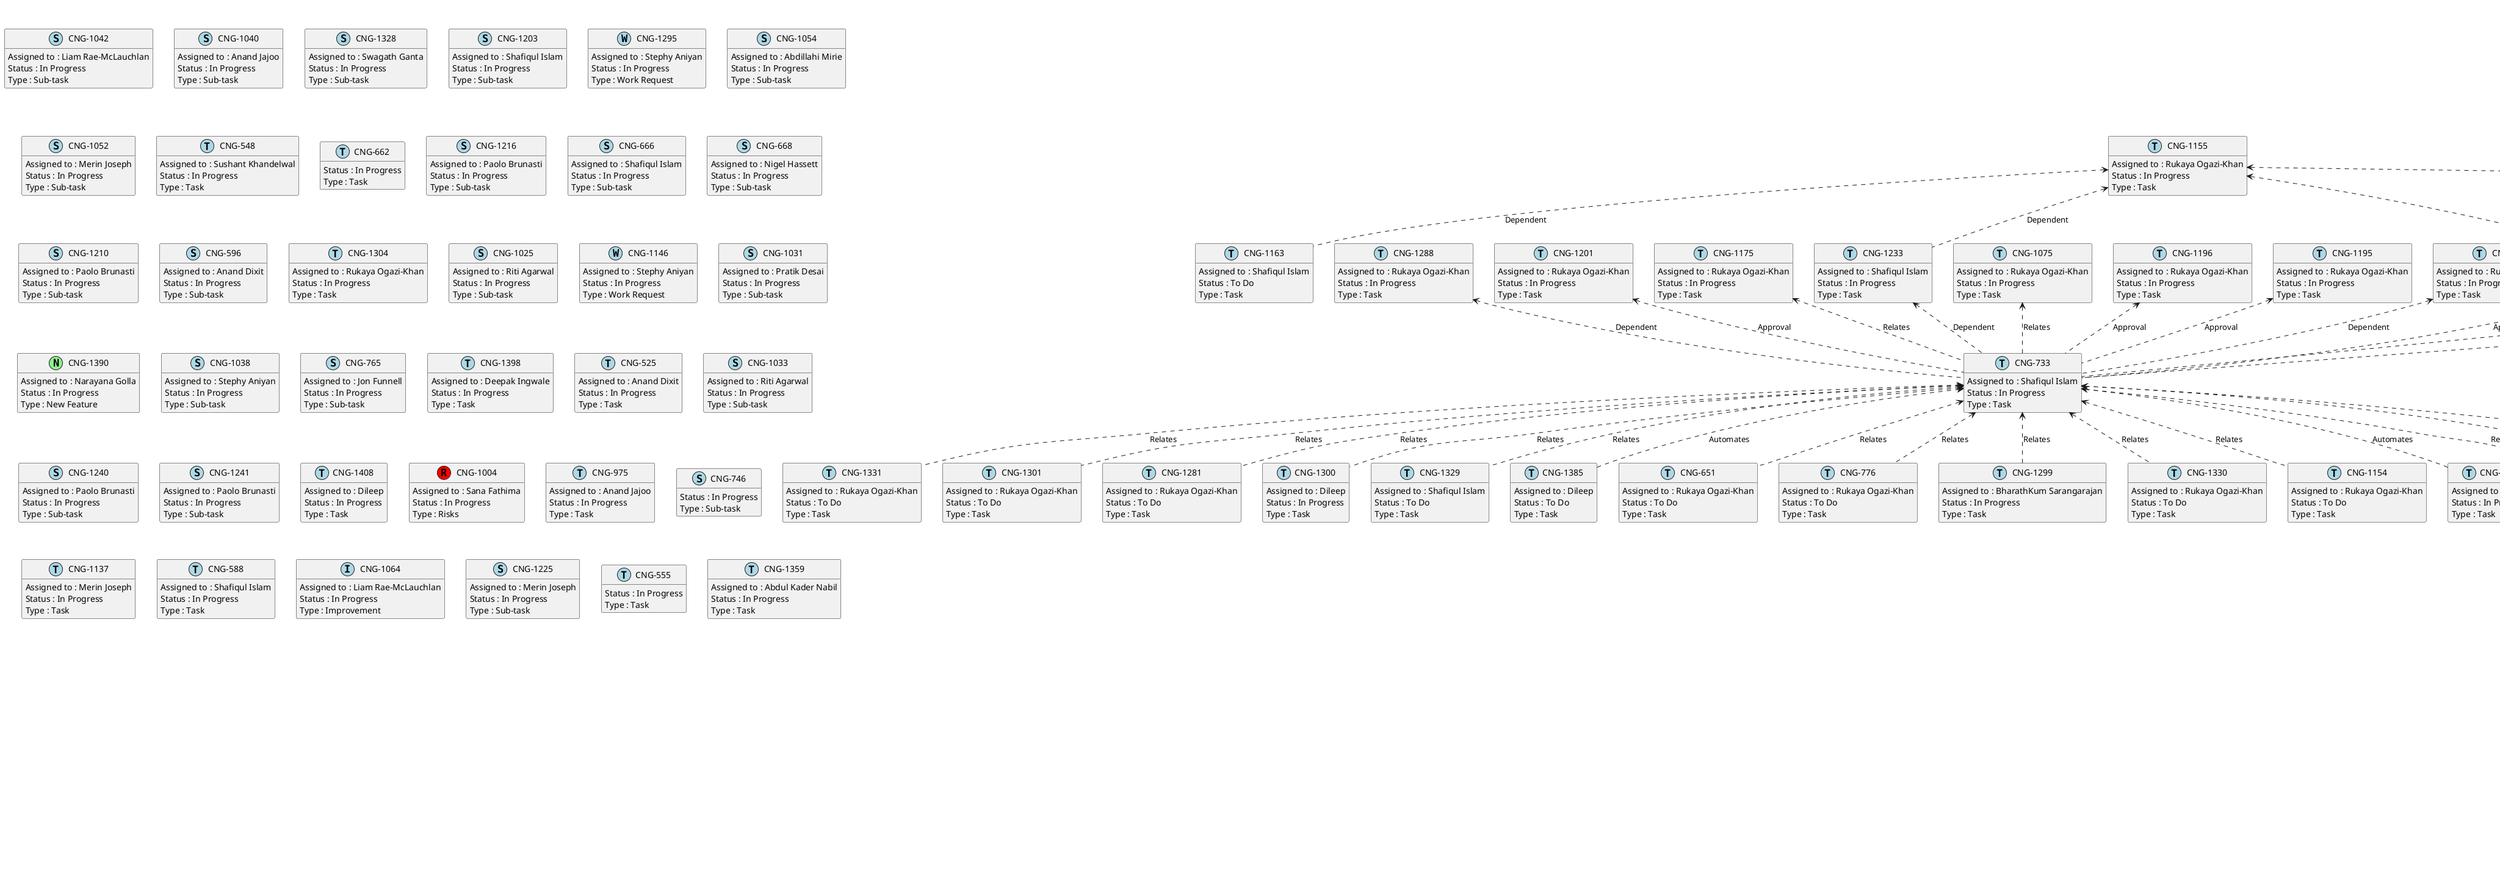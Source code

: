 @startuml
'https://plantuml.com/class-diagram

' GENERATE CLASS DIAGRAM ===========
' Generated at    : Fri Apr 19 14:50:29 CEST 2024

title Jira Tickets for Status In Progress
hide empty members

legend
Jira Ticket Status
----
(In Review (migrated)) : 1
(IN UAT) : 1
(To Do) : 31
(Done) : 42
(Dev Review) : 1
(In Progress) : 106
(Raised) : 4
(Design Review) : 2
----
Jira Ticket Types
----
(Risks) : 2
(Task) : 127
(Improvement) : 2
(Issue) : 1
(Work Request) : 2
(Bug) : 5
(Sub-task) : 47
(Story) : 1
(New Feature) : 1
end legend


' Tickets =======
class "CNG-1042" << (S,lightblue) >> {
  Assigned to : Liam Rae-McLauchlan
  Status : In Progress
  Type : Sub-task
}

class "CNG-1163" << (T,lightblue) >> {
  Assigned to : Shafiqul Islam
  Status : To Do
  Type : Task
}

class "CNG-1285" << (T,lightblue) >> {
  Assigned to : BharathKum Sarangarajan
  Status : In Progress
  Type : Task
}

class "CNG-1040" << (S,lightblue) >> {
  Assigned to : Anand Jajoo
  Status : In Progress
  Type : Sub-task
}

class "CNG-1283" << (T,lightblue) >> {
  Assigned to : Narayana Golla
  Status : In Progress
  Type : Task
}

class "CNG-1281" << (T,lightblue) >> {
  Assigned to : Rukaya Ogazi-Khan
  Status : To Do
  Type : Task
}

class "CNG-814" << (S,lightblue) >> {
  Status : In Progress
  Type : Sub-task
}

class "CNG-1329" << (T,lightblue) >> {
  Assigned to : Shafiqul Islam
  Status : To Do
  Type : Task
}

class "CNG-1328" << (S,lightblue) >> {
  Assigned to : Swagath Ganta
  Status : In Progress
  Type : Sub-task
}

class "CNG-818" << (T,lightblue) >> {
  Assigned to : BharathKum Sarangarajan
  Status : Done
  Type : Task
}

class "CNG-651" << (T,lightblue) >> {
  Assigned to : Rukaya Ogazi-Khan
  Status : To Do
  Type : Task
}

class "CNG-1204" << (T,lightblue) >> {
  Assigned to : Paolo Brunasti
  Status : Done
  Type : Task
}

class "CNG-893" << (T,lightblue) >> {
  Status : To Do
  Type : Task
}

class "CNG-892" << (T,lightblue) >> {
  Status : Done
  Type : Task
}

class "CNG-1205" << (T,lightblue) >> {
  Assigned to : Sivagami S
  Status : Done
  Type : Task
}

class "CNG-1326" << (B,red) >> {
  Status : Raised
  Type : Bug
}

class "CNG-774" << (S,lightblue) >> {
  Assigned to : Shafiqul Islam
  Status : Done
  Type : Sub-task
}

class "CNG-1203" << (S,lightblue) >> {
  Assigned to : Shafiqul Islam
  Status : In Progress
  Type : Sub-task
}

class "CNG-773" << (T,lightblue) >> {
  Assigned to : Merin Joseph
  Status : In Progress
  Type : Task
}

class "CNG-894" << (T,lightblue) >> {
  Assigned to : Liam Rae-McLauchlan
  Status : Done
  Type : Task
}

class "CNG-776" << (T,lightblue) >> {
  Assigned to : Rukaya Ogazi-Khan
  Status : To Do
  Type : Task
}

class "CNG-1288" << (T,lightblue) >> {
  Assigned to : Rukaya Ogazi-Khan
  Status : In Progress
  Type : Task
}

class "CNG-1200" << (T,lightblue) >> {
  Assigned to : Swagath Ganta
  Status : Done
  Type : Task
}

class "CNG-1201" << (T,lightblue) >> {
  Assigned to : Rukaya Ogazi-Khan
  Status : In Progress
  Type : Task
}

class "CNG-533" << (T,lightblue) >> {
  Assigned to : Anand Dixit
  Status : In Progress
  Type : Task
}

class "CNG-1044" << (S,lightblue) >> {
  Assigned to : Sushant Khandelwal
  Status : In Progress
  Type : Sub-task
}

class "CNG-1295" << (W,lightblue) >> {
  Assigned to : Stephy Aniyan
  Status : In Progress
  Type : Work Request
}

class "CNG-1054" << (S,lightblue) >> {
  Assigned to : Abdillahi Mirie
  Status : In Progress
  Type : Sub-task
}

class "CNG-1175" << (T,lightblue) >> {
  Assigned to : Rukaya Ogazi-Khan
  Status : In Progress
  Type : Task
}

class "CNG-1052" << (S,lightblue) >> {
  Assigned to : Merin Joseph
  Status : In Progress
  Type : Sub-task
}

class "CNG-1173" << (S,lightblue) >> {
  Status : To Do
  Type : Sub-task
}

class "CNG-1290" << (T,lightblue) >> {
  Assigned to : Shafiqul Islam
  Status : To Do
  Type : Task
}

class "CNG-824" << (T,lightblue) >> {
  Status : In Progress
  Type : Task
}

class "CNG-428" << (S,lightgreen) >> {
  Assigned to : BharathKum Sarangarajan
  Status : Done
  Type : Story
}

class "CNG-548" << (T,lightblue) >> {
  Assigned to : Sushant Khandelwal
  Status : In Progress
  Type : Task
}

class "CNG-1219" << (T,lightblue) >> {
  Assigned to : Paolo Brunasti
  Status : Done
  Type : Task
}

class "CNG-662" << (T,lightblue) >> {
  Status : In Progress
  Type : Task
}

class "CNG-1216" << (S,lightblue) >> {
  Assigned to : Paolo Brunasti
  Status : In Progress
  Type : Sub-task
}

class "CNG-785" << (T,lightblue) >> {
  Assigned to : BharathKum Sarangarajan
  Status : In Progress
  Type : Task
}

class "CNG-1299" << (T,lightblue) >> {
  Assigned to : BharathKum Sarangarajan
  Status : In Progress
  Type : Task
}

class "CNG-666" << (S,lightblue) >> {
  Assigned to : Shafiqul Islam
  Status : In Progress
  Type : Sub-task
}

class "CNG-1330" << (T,lightblue) >> {
  Assigned to : Rukaya Ogazi-Khan
  Status : To Do
  Type : Task
}

class "CNG-1176" << (T,lightblue) >> {
  Assigned to : Liam Rae-McLauchlan
  Status : Done
  Type : Task
}

class "CNG-668" << (S,lightblue) >> {
  Assigned to : Nigel Hassett
  Status : In Progress
  Type : Sub-task
}

class "CNG-1210" << (S,lightblue) >> {
  Assigned to : Paolo Brunasti
  Status : In Progress
  Type : Sub-task
}

class "CNG-1331" << (T,lightblue) >> {
  Assigned to : Rukaya Ogazi-Khan
  Status : To Do
  Type : Task
}

class "CNG-667" << (S,lightblue) >> {
  Status : In Progress
  Type : Sub-task
}

class "CNG-1260" << (T,lightblue) >> {
  Assigned to : Rukaya Ogazi-Khan
  Status : In Progress
  Type : Task
}

class "CNG-1305" << (T,lightblue) >> {
  Assigned to : Rukaya Ogazi-Khan
  Status : In Progress
  Type : Task
}

class "CNG-596" << (S,lightblue) >> {
  Assigned to : Anand Dixit
  Status : In Progress
  Type : Sub-task
}

class "CNG-1304" << (T,lightblue) >> {
  Assigned to : Rukaya Ogazi-Khan
  Status : In Progress
  Type : Task
}

class "CNG-1301" << (T,lightblue) >> {
  Assigned to : Rukaya Ogazi-Khan
  Status : To Do
  Type : Task
}

class "CNG-873" << (T,lightblue) >> {
  Assigned to : Paolo Brunasti
  Status : In Progress
  Type : Task
}

class "CNG-993" << (R,red) >> {
  Assigned to : Sana Fathima
  Status : To Do
  Type : Risks
}

class "CNG-630" << (T,lightblue) >> {
  Assigned to : Shafiqul Islam
  Status : Done
  Type : Task
}

class "CNG-1300" << (T,lightblue) >> {
  Assigned to : Dileep
  Status : In Progress
  Type : Task
}

class "CNG-1025" << (S,lightblue) >> {
  Assigned to : Riti Agarwal
  Status : In Progress
  Type : Sub-task
}

class "CNG-874" << (T,lightblue) >> {
  Assigned to : Abdul Kader Nabil
  Status : In Progress
  Type : Task
}

class "CNG-1146" << (W,lightblue) >> {
  Assigned to : Stephy Aniyan
  Status : In Progress
  Type : Work Request
}

class "CNG-599" << (T,lightblue) >> {
  Assigned to : Abinaya Arumugasamy
  Status : Done
  Type : Task
}

class "CNG-1385" << (T,lightblue) >> {
  Assigned to : Dileep
  Status : To Do
  Type : Task
}

class "CNG-635" << (T,lightblue) >> {
  Assigned to : Liam Rae-McLauchlan
  Status : Done
  Type : Task
}

class "CNG-1023" << (T,lightblue) >> {
  Assigned to : Riti Agarwal
  Status : In Progress
  Type : Task
}

class "CNG-1031" << (S,lightblue) >> {
  Assigned to : Pratik Desai
  Status : In Progress
  Type : Sub-task
}

class "CNG-1273" << (T,lightblue) >> {
  Assigned to : Rukaya Ogazi-Khan
  Status : Design Review
  Type : Task
}

class "CNG-1274" << (T,lightblue) >> {
  Assigned to : Rukaya Ogazi-Khan
  Status : To Do
  Type : Task
}

class "CNG-1271" << (T,lightblue) >> {
  Assigned to : BharathKum Sarangarajan
  Status : To Do
  Type : Task
}

class "CNG-1272" << (T,lightblue) >> {
  Assigned to : BharathKum Sarangarajan
  Status : In Progress
  Type : Task
}

class "CNG-1151" << (T,lightblue) >> {
  Assigned to : BharathKum Sarangarajan
  Status : In Progress
  Type : Task
}

class "CNG-1030" << (S,lightblue) >> {
  Assigned to : Pratik Desai
  Status : In Review (migrated)
  Type : Sub-task
}

class "CNG-1390" << (N,lightgreen) >> {
  Assigned to : Narayana Golla
  Status : In Progress
  Type : New Feature
}

class "CNG-494" << (B,red) >> {
  Assigned to : Sulafa Malik
  Status : IN UAT
  Type : Bug
}

class "CNG-926" << (T,lightblue) >> {
  Status : Done
  Type : Task
}

class "CNG-807" << (T,lightblue) >> {
  Assigned to : Amreen Fathima
  Status : In Progress
  Type : Task
}

class "CNG-1039" << (S,lightblue) >> {
  Assigned to : Stephy Aniyan
  Status : In Progress
  Type : Sub-task
}

class "CNG-760" << (T,lightblue) >> {
  Assigned to : Shafiqul Islam
  Status : In Progress
  Type : Task
}

class "CNG-1315" << (T,lightblue) >> {
  Assigned to : BharathKum Sarangarajan
  Status : To Do
  Type : Task
}

class "CNG-1038" << (S,lightblue) >> {
  Assigned to : Stephy Aniyan
  Status : In Progress
  Type : Sub-task
}

class "CNG-1159" << (S,lightblue) >> {
  Status : In Progress
  Type : Sub-task
}

class "CNG-765" << (S,lightblue) >> {
  Assigned to : Jon Funnell
  Status : In Progress
  Type : Sub-task
}

class "CNG-1035" << (B,red) >> {
  Status : Raised
  Type : Bug
}

class "CNG-1398" << (T,lightblue) >> {
  Assigned to : Deepak Ingwale
  Status : In Progress
  Type : Task
}

class "CNG-525" << (T,lightblue) >> {
  Assigned to : Anand Dixit
  Status : In Progress
  Type : Task
}

class "CNG-1154" << (T,lightblue) >> {
  Assigned to : Rukaya Ogazi-Khan
  Status : To Do
  Type : Task
}

class "CNG-1275" << (T,lightblue) >> {
  Assigned to : Rukaya Ogazi-Khan
  Status : In Progress
  Type : Task
}

class "CNG-1033" << (S,lightblue) >> {
  Assigned to : Riti Agarwal
  Status : In Progress
  Type : Sub-task
}

class "CNG-767" << (S,lightblue) >> {
  Assigned to : Shafiqul Islam
  Status : Done
  Type : Sub-task
}

class "CNG-645" << (T,lightblue) >> {
  Assigned to : Jayanth Vignesh
  Status : In Progress
  Type : Task
}

class "CNG-1155" << (T,lightblue) >> {
  Assigned to : Rukaya Ogazi-Khan
  Status : In Progress
  Type : Task
}

class "CNG-1240" << (S,lightblue) >> {
  Assigned to : Paolo Brunasti
  Status : In Progress
  Type : Sub-task
}

class "CNG-1361" << (T,lightblue) >> {
  Status : In Progress
  Type : Task
}

class "CNG-1241" << (S,lightblue) >> {
  Assigned to : Paolo Brunasti
  Status : In Progress
  Type : Sub-task
}

class "CNG-1360" << (T,lightblue) >> {
  Assigned to : Dileep
  Status : In Progress
  Type : Task
}

class "CNG-581" << (S,lightblue) >> {
  Assigned to : Abdul Kader Nabil
  Status : Done
  Type : Sub-task
}

class "CNG-1408" << (T,lightblue) >> {
  Assigned to : Dileep
  Status : In Progress
  Type : Task
}

class "CNG-619" << (T,lightblue) >> {
  Assigned to : Abdul Kader Nabil
  Status : Done
  Type : Task
}

class "CNG-1008" << (T,lightblue) >> {
  Status : To Do
  Type : Task
}

class "CNG-1006" << (T,lightblue) >> {
  Assigned to : Liam Rae-McLauchlan
  Status : Done
  Type : Task
}

class "CNG-1369" << (T,lightblue) >> {
  Assigned to : Deepak Ingwale
  Status : In Progress
  Type : Task
}

class "CNG-1007" << (T,lightblue) >> {
  Status : To Do
  Type : Task
}

class "CNG-1004" << (R,red) >> {
  Assigned to : Sana Fathima
  Status : In Progress
  Type : Risks
}

class "CNG-697" << (T,lightblue) >> {
  Assigned to : Shafiqul Islam
  Status : In Progress
  Type : Task
}

class "CNG-696" << (T,lightblue) >> {
  Assigned to : Shafiqul Islam
  Status : In Progress
  Type : Task
}

class "CNG-732" << (S,lightblue) >> {
  Assigned to : Anand Dixit
  Status : In Progress
  Type : Sub-task
}

class "CNG-699" << (T,lightblue) >> {
  Assigned to : Shafiqul Islam
  Status : Done
  Type : Task
}

class "CNG-852" << (B,red) >> {
  Assigned to : Merin Joseph
  Status : Raised
  Type : Bug
}

class "CNG-1366" << (T,lightblue) >> {
  Assigned to : Deepak Ingwale
  Status : In Progress
  Type : Task
}

class "CNG-1363" << (T,lightblue) >> {
  Status : To Do
  Type : Task
}

class "CNG-733" << (T,lightblue) >> {
  Assigned to : Shafiqul Islam
  Status : In Progress
  Type : Task
}

class "CNG-975" << (T,lightblue) >> {
  Assigned to : Anand Jajoo
  Status : In Progress
  Type : Task
}

class "CNG-1372" << (T,lightblue) >> {
  Assigned to : Narayana Golla
  Status : In Progress
  Type : Task
}

class "CNG-1131" << (T,lightblue) >> {
  Assigned to : BharathKum Sarangarajan
  Status : Done
  Type : Task
}

class "CNG-1252" << (T,lightblue) >> {
  Assigned to : Deepak Ingwale
  Status : In Progress
  Type : Task
}

class "CNG-590" << (S,lightblue) >> {
  Assigned to : Shafiqul Islam
  Status : To Do
  Type : Sub-task
}

class "CNG-1094" << (T,lightblue) >> {
  Assigned to : BharathKum Sarangarajan
  Status : Done
  Type : Task
}

class "CNG-908" << (T,lightblue) >> {
  Assigned to : BharathKum Sarangarajan
  Status : In Progress
  Type : Task
}

class "CNG-901" << (T,lightblue) >> {
  Status : Done
  Type : Task
}

class "CNG-746" << (S,lightblue) >> {
  Status : In Progress
  Type : Sub-task
}

class "CNG-903" << (T,lightblue) >> {
  Status : Done
  Type : Task
}

class "CNG-506" << (T,lightblue) >> {
  Status : To Do
  Type : Task
}

class "CNG-902" << (T,lightblue) >> {
  Assigned to : Rukaya Ogazi-Khan
  Status : To Do
  Type : Task
}

class "CNG-1019" << (T,lightblue) >> {
  Status : Done
  Type : Task
}

class "CNG-1139" << (T,lightblue) >> {
  Assigned to : Amreen Fathima
  Status : In Progress
  Type : Task
}

class "CNG-1015" << (T,lightblue) >> {
  Assigned to : Sushant Khandelwal
  Status : In Progress
  Type : Task
}

class "CNG-1379" << (T,lightblue) >> {
  Assigned to : Merin Joseph
  Status : In Progress
  Type : Task
}

class "CNG-740" << (T,lightblue) >> {
  Assigned to : Shafiqul Islam
  Status : To Do
  Type : Task
}

class "CNG-1137" << (T,lightblue) >> {
  Assigned to : Merin Joseph
  Status : In Progress
  Type : Task
}

class "CNG-589" << (S,lightblue) >> {
  Assigned to : Shafiqul Islam
  Status : In Progress
  Type : Sub-task
}

class "CNG-985" << (T,lightblue) >> {
  Assigned to : Liam Rae-McLauchlan
  Status : Done
  Type : Task
}

class "CNG-622" << (T,lightblue) >> {
  Assigned to : Anand Dixit
  Status : Done
  Type : Task
}

class "CNG-1410" << (T,lightblue) >> {
  Assigned to : Deepak Ingwale
  Status : In Progress
  Type : Task
}

class "CNG-588" << (T,lightblue) >> {
  Assigned to : Shafiqul Islam
  Status : In Progress
  Type : Task
}

class "CNG-1256" << (T,lightblue) >> {
  Assigned to : Rukaya Ogazi-Khan
  Status : In Progress
  Type : Task
}

class "CNG-1253" << (T,lightblue) >> {
  Status : In Progress
  Type : Task
}

class "CNG-1254" << (T,lightblue) >> {
  Assigned to : Dileep
  Status : In Progress
  Type : Task
}

class "CNG-1064" << (I,lightblue) >> {
  Assigned to : Liam Rae-McLauchlan
  Status : In Progress
  Type : Improvement
}

class "CNG-1185" << (T,lightblue) >> {
  Assigned to : Rukaya Ogazi-Khan
  Status : To Do
  Type : Task
}

class "CNG-1186" << (T,lightblue) >> {
  Assigned to : Shafiqul Islam
  Status : In Progress
  Type : Task
}

class "CNG-1184" << (T,lightblue) >> {
  Assigned to : Rukaya Ogazi-Khan
  Status : In Progress
  Type : Task
}

class "CNG-1060" << (T,lightblue) >> {
  Assigned to : Rukaya Ogazi-Khan
  Status : To Do
  Type : Task
}

class "CNG-1181" << (T,lightblue) >> {
  Assigned to : Dileep
  Status : Done
  Type : Task
}

class "CNG-680" << (S,lightblue) >> {
  Status : In Progress
  Type : Sub-task
}

class "CNG-1061" << (I,lightblue) >> {
  Assigned to : Liam Rae-McLauchlan
  Status : Done
  Type : Improvement
}

class "CNG-681" << (S,lightblue) >> {
  Assigned to : Sulafa Malik
  Status : In Progress
  Type : Sub-task
}

class "CNG-1180" << (T,lightblue) >> {
  Assigned to : Rukaya Ogazi-Khan
  Status : In Progress
  Type : Task
}

class "CNG-834" << (B,red) >> {
  Status : Raised
  Type : Bug
}

class "CNG-716" << (T,lightblue) >> {
  Assigned to : Shafiqul Islam
  Status : Done
  Type : Task
}

class "CNG-717" << (S,lightblue) >> {
  Assigned to : Shafiqul Islam
  Status : Done
  Type : Sub-task
}

class "CNG-959" << (T,lightblue) >> {
  Status : Done
  Type : Task
}

class "CNG-1107" << (T,lightblue) >> {
  Assigned to : Paolo Brunasti
  Status : Design Review
  Type : Task
}

class "CNG-1229" << (I,orange) >> {
  Assigned to : Dileep
  Status : In Progress
  Type : Issue
}

class "CNG-1227" << (S,lightblue) >> {
  Assigned to : Rukaya Ogazi-Khan
  Status : Done
  Type : Sub-task
}

class "CNG-795" << (T,lightblue) >> {
  Assigned to : Shafiqul Islam
  Status : In Progress
  Type : Task
}

class "CNG-1225" << (S,lightblue) >> {
  Assigned to : Merin Joseph
  Status : In Progress
  Type : Sub-task
}

class "CNG-1068" << (T,lightblue) >> {
  Assigned to : Liam Rae-McLauchlan
  Status : Done
  Type : Task
}

class "CNG-710" << (S,lightblue) >> {
  Assigned to : Shafiqul Islam
  Status : To Do
  Type : Sub-task
}

class "CNG-556" << (S,lightblue) >> {
  Assigned to : Shafiqul Islam
  Status : Dev Review
  Type : Sub-task
}

class "CNG-555" << (T,lightblue) >> {
  Status : In Progress
  Type : Task
}

class "CNG-1069" << (T,lightblue) >> {
  Assigned to : Liam Rae-McLauchlan
  Status : Done
  Type : Task
}

class "CNG-558" << (S,lightblue) >> {
  Status : To Do
  Type : Sub-task
}

class "CNG-833" << (T,lightblue) >> {
  Assigned to : Shafiqul Islam
  Status : Done
  Type : Task
}

class "CNG-679" << (S,lightblue) >> {
  Status : In Progress
  Type : Sub-task
}

class "CNG-557" << (S,lightblue) >> {
  Assigned to : Shafiqul Islam
  Status : In Progress
  Type : Sub-task
}

class "CNG-1067" << (T,lightblue) >> {
  Assigned to : Liam Rae-McLauchlan
  Status : Done
  Type : Task
}

class "CNG-1075" << (T,lightblue) >> {
  Assigned to : Rukaya Ogazi-Khan
  Status : In Progress
  Type : Task
}

class "CNG-1196" << (T,lightblue) >> {
  Assigned to : Rukaya Ogazi-Khan
  Status : In Progress
  Type : Task
}

class "CNG-1230" << (T,lightblue) >> {
  Assigned to : Shafiqul Islam
  Status : In Progress
  Type : Task
}

class "CNG-1197" << (T,lightblue) >> {
  Assigned to : Sulafa Malik
  Status : Done
  Type : Task
}

class "CNG-1195" << (T,lightblue) >> {
  Assigned to : Rukaya Ogazi-Khan
  Status : In Progress
  Type : Task
}

class "CNG-1071" << (T,lightblue) >> {
  Assigned to : Liam Rae-McLauchlan
  Status : Done
  Type : Task
}

class "CNG-1072" << (T,lightblue) >> {
  Assigned to : Liam Rae-McLauchlan
  Status : Done
  Type : Task
}

class "CNG-1190" << (T,lightblue) >> {
  Assigned to : Shafiqul Islam
  Status : To Do
  Type : Task
}

class "CNG-1070" << (T,lightblue) >> {
  Assigned to : Liam Rae-McLauchlan
  Status : Done
  Type : Task
}

class "CNG-725" << (S,lightblue) >> {
  Assigned to : Merin Joseph
  Status : In Progress
  Type : Sub-task
}

class "CNG-724" << (S,lightblue) >> {
  Status : In Progress
  Type : Sub-task
}

class "CNG-603" << (T,lightblue) >> {
  Assigned to : Abdul Kader Nabil
  Status : Done
  Type : Task
}

class "CNG-727" << (S,lightblue) >> {
  Status : In Progress
  Type : Sub-task
}

class "CNG-1237" << (T,lightblue) >> {
  Assigned to : Rukaya Ogazi-Khan
  Status : In Progress
  Type : Task
}

class "CNG-562" << (T,lightblue) >> {
  Assigned to : Sushant Khandelwal
  Status : Done
  Type : Task
}

class "CNG-1359" << (T,lightblue) >> {
  Assigned to : Abdul Kader Nabil
  Status : In Progress
  Type : Task
}

class "CNG-961" << (S,lightblue) >> {
  Assigned to : Anand Jajoo
  Status : In Progress
  Type : Sub-task
}

class "CNG-1235" << (T,lightblue) >> {
  Assigned to : Paolo Brunasti
  Status : In Progress
  Type : Task
}

class "CNG-1236" << (T,lightblue) >> {
  Status : In Progress
  Type : Task
}

class "CNG-688" << (S,lightblue) >> {
  Status : To Do
  Type : Sub-task
}

class "CNG-1233" << (T,lightblue) >> {
  Assigned to : Shafiqul Islam
  Status : In Progress
  Type : Task
}

class "CNG-1234" << (T,lightblue) >> {
  Assigned to : Nigel Hassett
  Status : To Do
  Type : Task
}

class "CNG-1231" << (T,lightblue) >> {
  Assigned to : BharathKum Sarangarajan
  Status : In Progress
  Type : Task
}

class "CNG-1198" << (T,lightblue) >> {
  Assigned to : Rukaya Ogazi-Khan
  Status : In Progress
  Type : Task
}



' Links =======
"CNG-773" <.. "CNG-717" : Dependent
"CNG-773" <.. "CNG-716" : Dependent
"CNG-1201" <.. "CNG-733" : Approval
"CNG-533" <.. "CNG-732" : Dependent
"CNG-533" <.. "CNG-688" : Relates
"CNG-785" <.. "CNG-814" : Dependent
"CNG-760" <.. "CNG-1008" : Dependent
"CNG-589" <.. "CNG-1363" : Relates
"CNG-795" <.. "CNG-892" : Relates
"CNG-557" <.. "CNG-558" : Dependent
"CNG-733" <.. "CNG-1360" : Automates
"CNG-733" <.. "CNG-1385" : Automates
"CNG-733" <.. "CNG-1410" : Automates
"CNG-733" <.. "CNG-776" : Relates
"CNG-733" <.. "CNG-1060" : Relates
"CNG-733" <.. "CNG-1154" : Relates
"CNG-733" <.. "CNG-651" : Relates
"CNG-733" <.. "CNG-506" : Relates
"CNG-733" <.. "CNG-1281" : Relates
"CNG-733" <.. "CNG-1299" : Relates
"CNG-733" <.. "CNG-1300" : Relates
"CNG-733" <.. "CNG-1301" : Relates
"CNG-733" <.. "CNG-1330" : Relates
"CNG-733" <.. "CNG-1331" : Relates
"CNG-733" <.. "CNG-1329" : Relates
"CNG-725" <.. "CNG-727" : Dependent
"CNG-724" <.. "CNG-993" : Automates
"CNG-727" <.. "CNG-760" : Dependent
"CNG-961" <.. "CNG-1060" : Approval
"CNG-1075" <.. "CNG-733" : Relates
"CNG-1285" <.. "CNG-1290" : Dependent
"CNG-1283" <.. "CNG-1205" : End To Start
"CNG-1288" <.. "CNG-733" : Dependent
"CNG-1044" <.. "CNG-557" : Dependent
"CNG-1260" <.. "CNG-1254" : Dependent
"CNG-1023" <.. "CNG-1131" : Approval
"CNG-1023" <.. "CNG-1094" : Relates
"CNG-1272" <.. "CNG-1205" : Dependent
"CNG-1252" <.. "CNG-1274" : Cloners
"CNG-1015" <.. "CNG-814" : Relates
"CNG-1256" <.. "CNG-1254" : Dependent
"CNG-1253" <.. "CNG-733" : Dependent
"CNG-1254" <.. "CNG-1253" : Dependent
"CNG-1254" <.. "CNG-1271" : Dependent
"CNG-1230" <.. "CNG-1204" : Dependent
"CNG-1237" <.. "CNG-733" : Dependent
"CNG-1235" <.. "CNG-873" : Relates
"CNG-1235" <.. "CNG-1185" : Relates
"CNG-1236" <.. "CNG-733" : Relates
"CNG-1236" <.. "CNG-1181" : Relates
"CNG-1236" <.. "CNG-1176" : Relates
"CNG-1236" <.. "CNG-833" : Relates
"CNG-1236" <.. "CNG-699" : Relates
"CNG-1236" <.. "CNG-985" : Relates
"CNG-1236" <.. "CNG-774" : Relates
"CNG-1236" <.. "CNG-894" : Relates
"CNG-1236" <.. "CNG-903" : Relates
"CNG-1236" <.. "CNG-635" : Relates
"CNG-1236" <.. "CNG-901" : Relates
"CNG-1236" <.. "CNG-1006" : Relates
"CNG-1236" <.. "CNG-1072" : Relates
"CNG-1236" <.. "CNG-1071" : Relates
"CNG-1236" <.. "CNG-1070" : Relates
"CNG-1236" <.. "CNG-1069" : Relates
"CNG-1236" <.. "CNG-1068" : Relates
"CNG-1236" <.. "CNG-1067" : Relates
"CNG-1236" <.. "CNG-767" : Relates
"CNG-1236" <.. "CNG-1061" : Relates
"CNG-1236" <.. "CNG-1200" : Relates
"CNG-1236" <.. "CNG-1227" : Relates
"CNG-1236" <.. "CNG-1219" : Relates
"CNG-1236" <.. "CNG-562" : Relates
"CNG-1233" <.. "CNG-733" : Dependent
"CNG-1231" <.. "CNG-1290" : Dependent
"CNG-667" <.. "CNG-1007" : Relates
"CNG-873" <.. "CNG-1107" : Relates
"CNG-873" <.. "CNG-1204" : Relates
"CNG-873" <.. "CNG-961" : Relates
"CNG-873" <.. "CNG-710" : Relates
"CNG-873" <.. "CNG-1230" : Relates
"CNG-873" <.. "CNG-557" : Relates
"CNG-873" <.. "CNG-1273" : Relates
"CNG-873" <.. "CNG-1274" : Relates
"CNG-873" <.. "CNG-1275" : Relates
"CNG-873" <.. "CNG-1305" : Relates
"CNG-873" <.. "CNG-1315" : Relates
"CNG-873" <.. "CNG-1229" : Relates
"CNG-873" <.. "CNG-1379" : Relates
"CNG-874" <.. "CNG-926" : Dependent
"CNG-645" <.. "CNG-818" : Dependent
"CNG-696" <.. "CNG-697" : Relates
"CNG-696" <.. "CNG-630" : Relates
"CNG-696" <.. "CNG-740" : Relates
"CNG-680" <.. "CNG-1197" : Relates
"CNG-681" <.. "CNG-494" : Relates
"CNG-679" <.. "CNG-893" : Relates
"CNG-679" <.. "CNG-852" : Relates
"CNG-679" <.. "CNG-834" : Relates
"CNG-679" <.. "CNG-1190" : Relates
"CNG-679" <.. "CNG-1035" : Relates
"CNG-679" <.. "CNG-1326" : Relates
"CNG-824" <.. "CNG-558" : Dependent
"CNG-807" <.. "CNG-558" : Dependent
"CNG-908" <.. "CNG-902" : Dependent
"CNG-908" <.. "CNG-556" : Dependent
"CNG-908" <.. "CNG-428" : Relates
"CNG-908" <.. "CNG-785" : Relates
"CNG-1186" <.. "CNG-1173" : Dependent
"CNG-1184" <.. "CNG-1290" : Dependent
"CNG-1180" <.. "CNG-1290" : Dependent
"CNG-1196" <.. "CNG-733" : Approval
"CNG-1195" <.. "CNG-733" : Approval
"CNG-1198" <.. "CNG-733" : Approval
"CNG-1175" <.. "CNG-733" : Relates
"CNG-1151" <.. "CNG-1205" : Blocks
"CNG-1151" <.. "CNG-1227" : Blocks
"CNG-1151" <.. "CNG-1030" : Relates
"CNG-1159" <.. "CNG-630" : Relates
"CNG-1155" <.. "CNG-1163" : Dependent
"CNG-1155" <.. "CNG-1198" : Dependent
"CNG-1155" <.. "CNG-1233" : Dependent
"CNG-1155" <.. "CNG-1234" : Dependent
"CNG-1361" <.. "CNG-590" : Relates
"CNG-1361" <.. "CNG-1019" : Relates
"CNG-1361" <.. "CNG-959" : Relates
"CNG-1361" <.. "CNG-622" : Relates
"CNG-1361" <.. "CNG-619" : Relates
"CNG-1361" <.. "CNG-603" : Relates
"CNG-1361" <.. "CNG-581" : Relates
"CNG-1361" <.. "CNG-599" : Relates
"CNG-1369" <.. "CNG-590" : Dependent
"CNG-1366" <.. "CNG-589" : Dependent
"CNG-1372" <.. "CNG-589" : Dependent
"CNG-1139" <.. "CNG-1039" : Relates


@enduml
